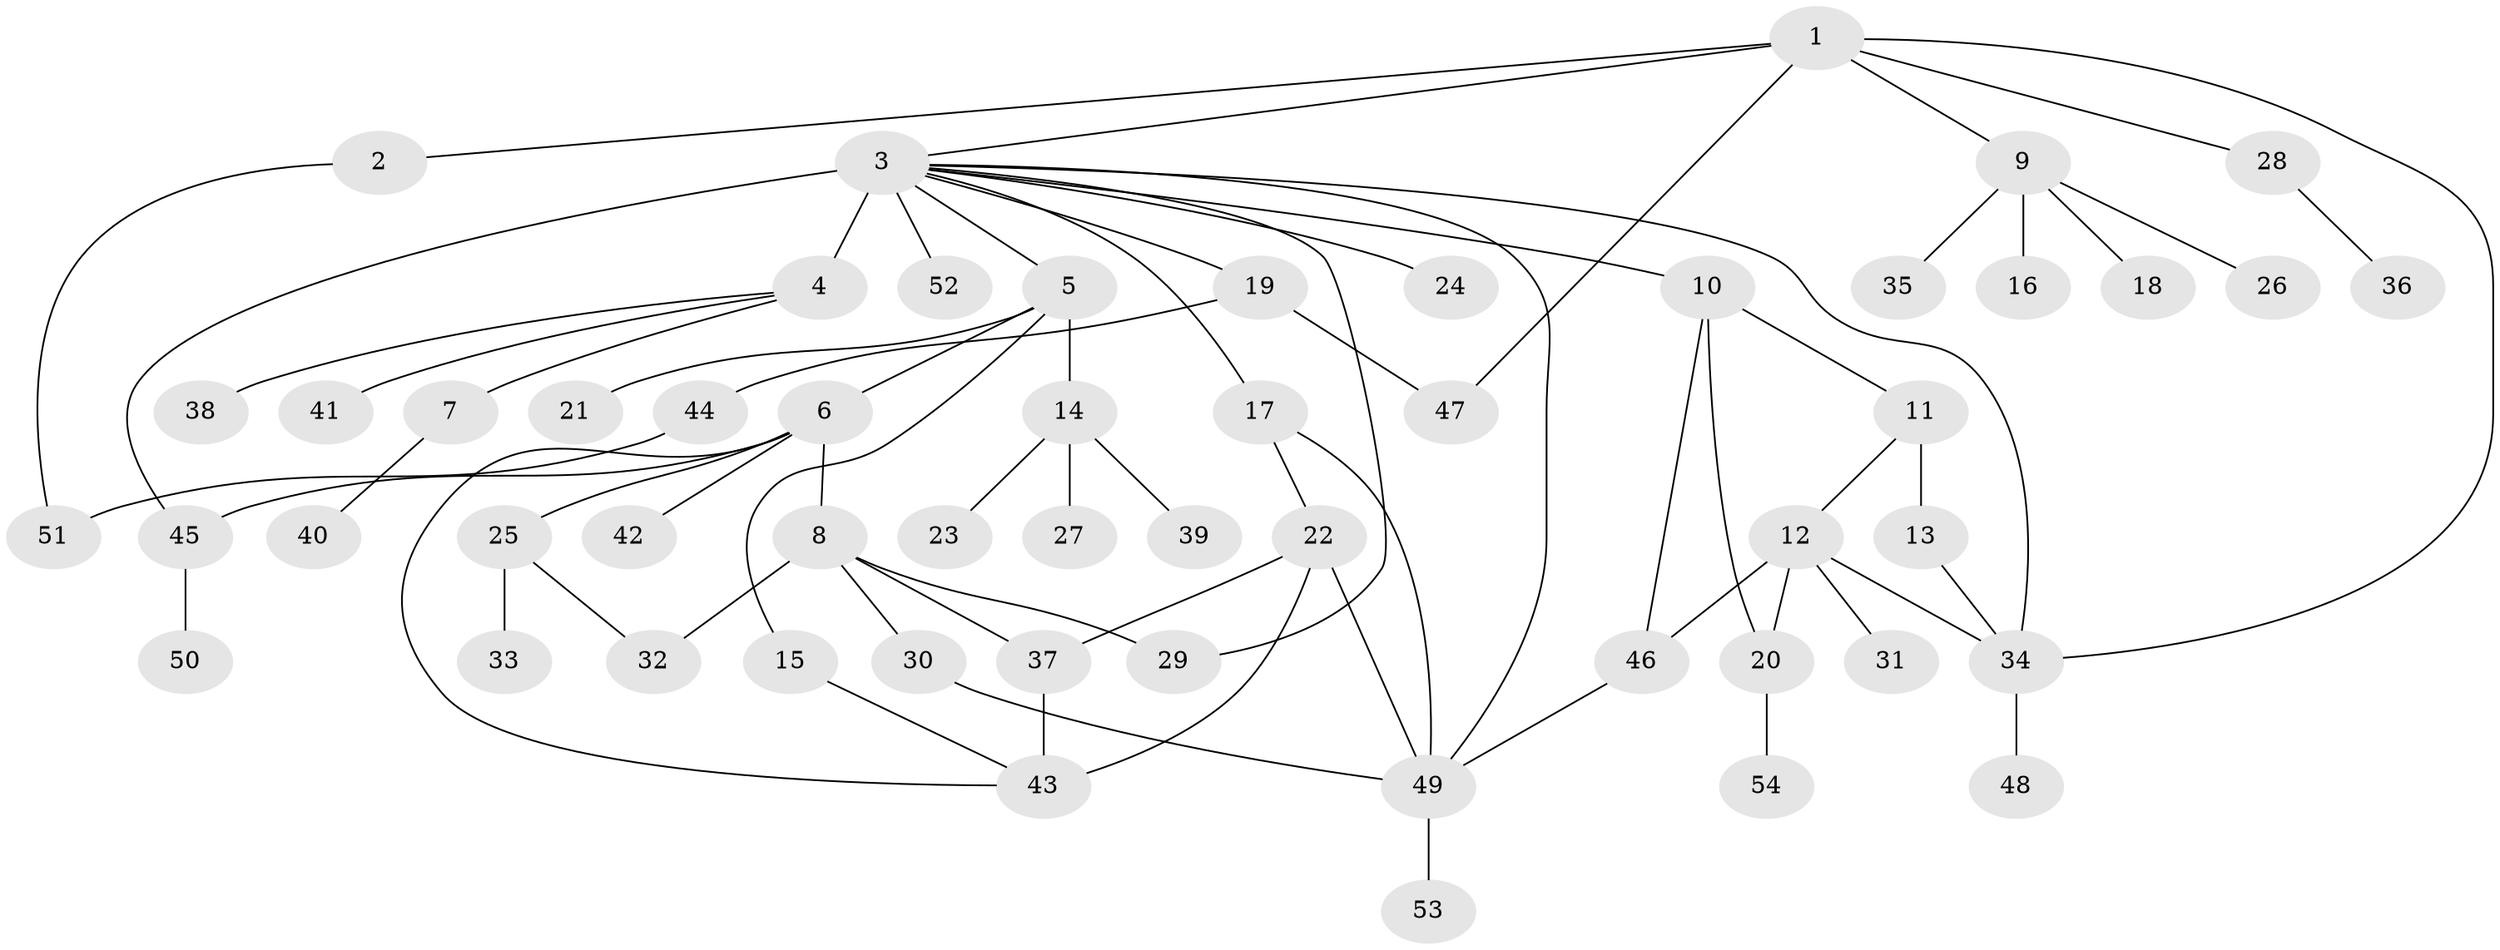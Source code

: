 // original degree distribution, {7: 0.018691588785046728, 3: 0.08411214953271028, 21: 0.009345794392523364, 2: 0.14953271028037382, 6: 0.037383177570093455, 5: 0.056074766355140186, 1: 0.5700934579439252, 9: 0.009345794392523364, 4: 0.056074766355140186, 8: 0.009345794392523364}
// Generated by graph-tools (version 1.1) at 2025/35/03/09/25 02:35:21]
// undirected, 54 vertices, 71 edges
graph export_dot {
graph [start="1"]
  node [color=gray90,style=filled];
  1;
  2;
  3;
  4;
  5;
  6;
  7;
  8;
  9;
  10;
  11;
  12;
  13;
  14;
  15;
  16;
  17;
  18;
  19;
  20;
  21;
  22;
  23;
  24;
  25;
  26;
  27;
  28;
  29;
  30;
  31;
  32;
  33;
  34;
  35;
  36;
  37;
  38;
  39;
  40;
  41;
  42;
  43;
  44;
  45;
  46;
  47;
  48;
  49;
  50;
  51;
  52;
  53;
  54;
  1 -- 2 [weight=1.0];
  1 -- 3 [weight=1.0];
  1 -- 9 [weight=1.0];
  1 -- 28 [weight=1.0];
  1 -- 34 [weight=1.0];
  1 -- 47 [weight=1.0];
  2 -- 51 [weight=1.0];
  3 -- 4 [weight=9.0];
  3 -- 5 [weight=1.0];
  3 -- 10 [weight=1.0];
  3 -- 17 [weight=1.0];
  3 -- 19 [weight=1.0];
  3 -- 24 [weight=1.0];
  3 -- 29 [weight=1.0];
  3 -- 34 [weight=1.0];
  3 -- 45 [weight=1.0];
  3 -- 49 [weight=1.0];
  3 -- 52 [weight=1.0];
  4 -- 7 [weight=1.0];
  4 -- 38 [weight=1.0];
  4 -- 41 [weight=1.0];
  5 -- 6 [weight=1.0];
  5 -- 14 [weight=1.0];
  5 -- 15 [weight=1.0];
  5 -- 21 [weight=1.0];
  6 -- 8 [weight=1.0];
  6 -- 25 [weight=1.0];
  6 -- 42 [weight=1.0];
  6 -- 43 [weight=1.0];
  6 -- 45 [weight=1.0];
  7 -- 40 [weight=1.0];
  8 -- 29 [weight=1.0];
  8 -- 30 [weight=1.0];
  8 -- 32 [weight=1.0];
  8 -- 37 [weight=1.0];
  9 -- 16 [weight=1.0];
  9 -- 18 [weight=1.0];
  9 -- 26 [weight=1.0];
  9 -- 35 [weight=1.0];
  10 -- 11 [weight=1.0];
  10 -- 20 [weight=1.0];
  10 -- 46 [weight=1.0];
  11 -- 12 [weight=1.0];
  11 -- 13 [weight=6.0];
  12 -- 20 [weight=1.0];
  12 -- 31 [weight=1.0];
  12 -- 34 [weight=1.0];
  12 -- 46 [weight=1.0];
  13 -- 34 [weight=1.0];
  14 -- 23 [weight=1.0];
  14 -- 27 [weight=1.0];
  14 -- 39 [weight=1.0];
  15 -- 43 [weight=1.0];
  17 -- 22 [weight=1.0];
  17 -- 49 [weight=1.0];
  19 -- 44 [weight=1.0];
  19 -- 47 [weight=2.0];
  20 -- 54 [weight=1.0];
  22 -- 37 [weight=1.0];
  22 -- 43 [weight=1.0];
  22 -- 49 [weight=1.0];
  25 -- 32 [weight=1.0];
  25 -- 33 [weight=1.0];
  28 -- 36 [weight=1.0];
  30 -- 49 [weight=2.0];
  34 -- 48 [weight=3.0];
  37 -- 43 [weight=2.0];
  44 -- 51 [weight=1.0];
  45 -- 50 [weight=1.0];
  46 -- 49 [weight=1.0];
  49 -- 53 [weight=1.0];
}
